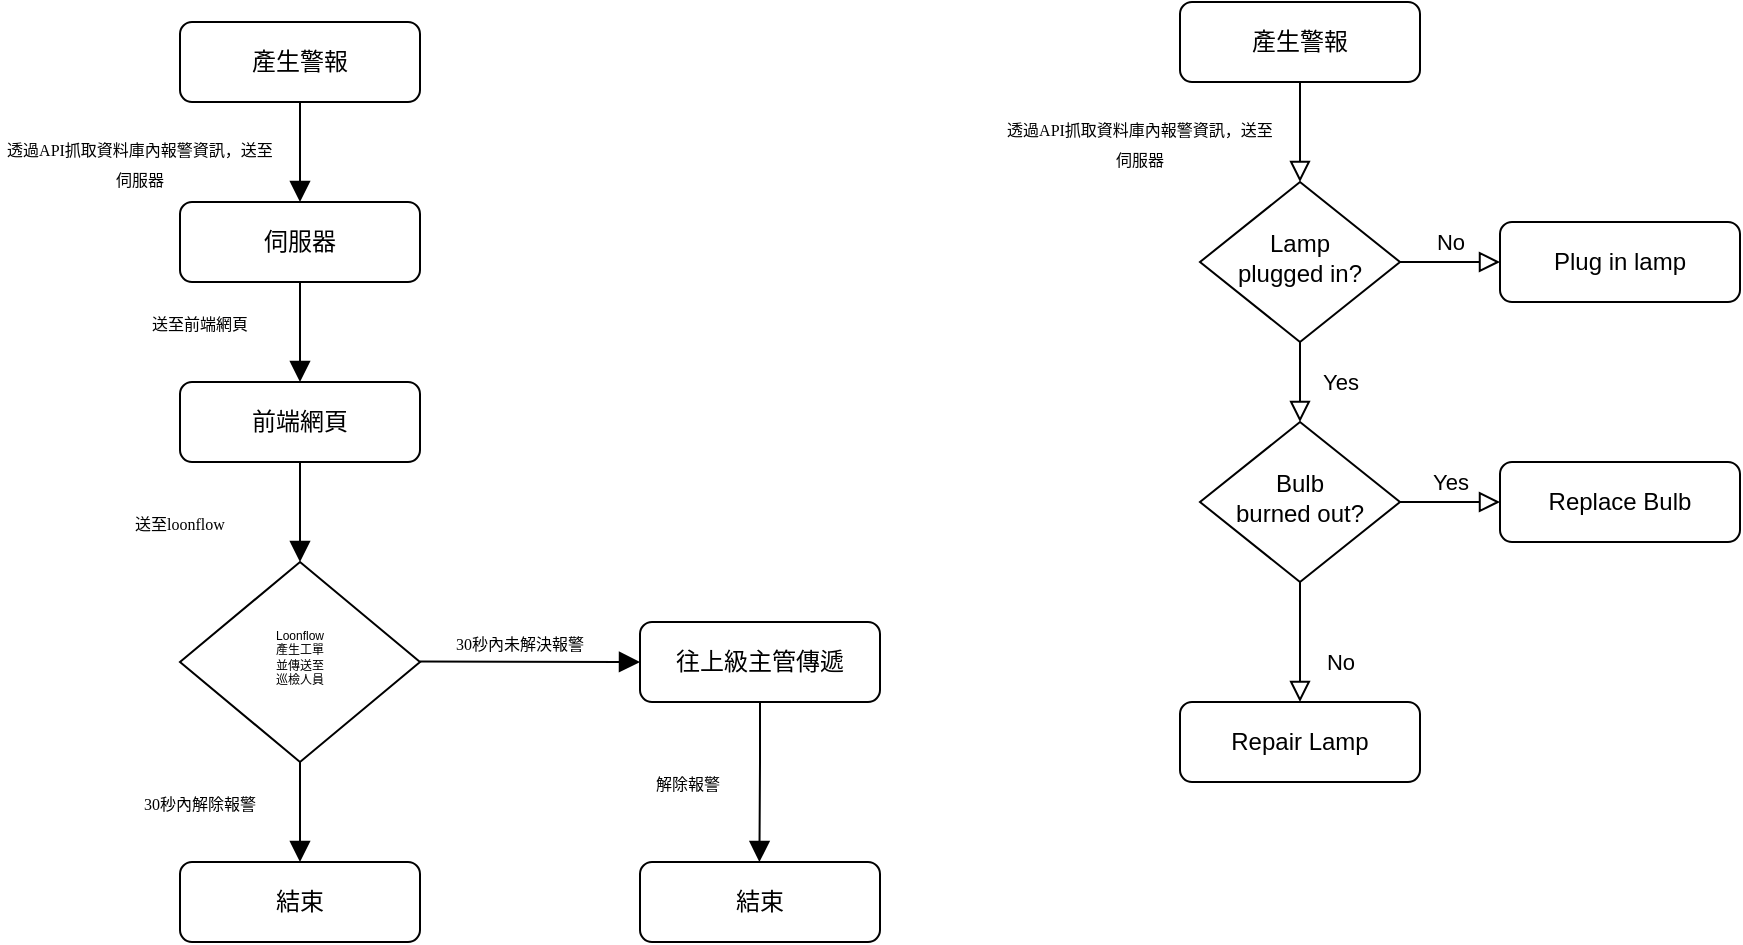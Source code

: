 <mxfile version="15.2.7" type="github">
  <diagram id="C5RBs43oDa-KdzZeNtuy" name="Page-1">
    <mxGraphModel dx="990" dy="579" grid="1" gridSize="10" guides="1" tooltips="1" connect="1" arrows="1" fold="1" page="1" pageScale="1" pageWidth="827" pageHeight="1169" math="0" shadow="0">
      <root>
        <mxCell id="WIyWlLk6GJQsqaUBKTNV-0" />
        <mxCell id="WIyWlLk6GJQsqaUBKTNV-1" parent="WIyWlLk6GJQsqaUBKTNV-0" />
        <mxCell id="WIyWlLk6GJQsqaUBKTNV-2" value="" style="rounded=0;html=1;jettySize=auto;orthogonalLoop=1;fontSize=11;endArrow=block;endFill=1;endSize=8;strokeWidth=1;shadow=0;labelBackgroundColor=none;edgeStyle=orthogonalEdgeStyle;" parent="WIyWlLk6GJQsqaUBKTNV-1" source="WIyWlLk6GJQsqaUBKTNV-3" edge="1">
          <mxGeometry relative="1" as="geometry">
            <mxPoint x="220" y="170" as="targetPoint" />
          </mxGeometry>
        </mxCell>
        <mxCell id="WIyWlLk6GJQsqaUBKTNV-3" value="產生警報" style="rounded=1;whiteSpace=wrap;html=1;fontSize=12;glass=0;strokeWidth=1;shadow=0;" parent="WIyWlLk6GJQsqaUBKTNV-1" vertex="1">
          <mxGeometry x="160" y="80" width="120" height="40" as="geometry" />
        </mxCell>
        <mxCell id="WIyWlLk6GJQsqaUBKTNV-4" value="" style="rounded=0;html=1;jettySize=auto;orthogonalLoop=1;fontSize=11;endArrow=block;endFill=1;endSize=8;strokeWidth=1;shadow=0;labelBackgroundColor=none;edgeStyle=orthogonalEdgeStyle;" parent="WIyWlLk6GJQsqaUBKTNV-1" edge="1">
          <mxGeometry x="-0.333" y="-30" relative="1" as="geometry">
            <mxPoint as="offset" />
            <mxPoint x="220" y="250" as="sourcePoint" />
            <mxPoint x="220" y="260" as="targetPoint" />
            <Array as="points">
              <mxPoint x="220" y="210" />
              <mxPoint x="220" y="210" />
            </Array>
          </mxGeometry>
        </mxCell>
        <mxCell id="g0VmAcWvl3mH74-xMPOL-3" value="&lt;p style=&quot;margin-top: 0pt ; margin-bottom: 0pt ; margin-left: 0in ; direction: ltr ; unicode-bidi: embed ; word-break: normal&quot;&gt;&lt;font face=&quot;microsoft jhenghei light&quot;&gt;&lt;span style=&quot;font-size: 8px&quot;&gt;透過API抓取資料庫內報警資訊，送至伺服器&lt;/span&gt;&lt;/font&gt;&lt;/p&gt;" style="text;html=1;strokeColor=none;fillColor=none;align=center;verticalAlign=middle;whiteSpace=wrap;rounded=0;" vertex="1" parent="WIyWlLk6GJQsqaUBKTNV-1">
          <mxGeometry x="70" y="140" width="140" height="20" as="geometry" />
        </mxCell>
        <mxCell id="g0VmAcWvl3mH74-xMPOL-4" value="" style="rounded=0;html=1;jettySize=auto;orthogonalLoop=1;fontSize=11;endArrow=block;endFill=0;endSize=8;strokeWidth=1;shadow=0;labelBackgroundColor=none;edgeStyle=orthogonalEdgeStyle;" edge="1" source="g0VmAcWvl3mH74-xMPOL-5" target="g0VmAcWvl3mH74-xMPOL-8" parent="WIyWlLk6GJQsqaUBKTNV-1">
          <mxGeometry relative="1" as="geometry" />
        </mxCell>
        <mxCell id="g0VmAcWvl3mH74-xMPOL-5" value="產生警報" style="rounded=1;whiteSpace=wrap;html=1;fontSize=12;glass=0;strokeWidth=1;shadow=0;" vertex="1" parent="WIyWlLk6GJQsqaUBKTNV-1">
          <mxGeometry x="660" y="70" width="120" height="40" as="geometry" />
        </mxCell>
        <mxCell id="g0VmAcWvl3mH74-xMPOL-6" value="Yes" style="rounded=0;html=1;jettySize=auto;orthogonalLoop=1;fontSize=11;endArrow=block;endFill=0;endSize=8;strokeWidth=1;shadow=0;labelBackgroundColor=none;edgeStyle=orthogonalEdgeStyle;" edge="1" source="g0VmAcWvl3mH74-xMPOL-8" target="g0VmAcWvl3mH74-xMPOL-12" parent="WIyWlLk6GJQsqaUBKTNV-1">
          <mxGeometry y="20" relative="1" as="geometry">
            <mxPoint as="offset" />
          </mxGeometry>
        </mxCell>
        <mxCell id="g0VmAcWvl3mH74-xMPOL-7" value="No" style="edgeStyle=orthogonalEdgeStyle;rounded=0;html=1;jettySize=auto;orthogonalLoop=1;fontSize=11;endArrow=block;endFill=0;endSize=8;strokeWidth=1;shadow=0;labelBackgroundColor=none;" edge="1" source="g0VmAcWvl3mH74-xMPOL-8" target="g0VmAcWvl3mH74-xMPOL-9" parent="WIyWlLk6GJQsqaUBKTNV-1">
          <mxGeometry y="10" relative="1" as="geometry">
            <mxPoint as="offset" />
          </mxGeometry>
        </mxCell>
        <mxCell id="g0VmAcWvl3mH74-xMPOL-8" value="Lamp&lt;br&gt;plugged in?" style="rhombus;whiteSpace=wrap;html=1;shadow=0;fontFamily=Helvetica;fontSize=12;align=center;strokeWidth=1;spacing=6;spacingTop=-4;" vertex="1" parent="WIyWlLk6GJQsqaUBKTNV-1">
          <mxGeometry x="670" y="160" width="100" height="80" as="geometry" />
        </mxCell>
        <mxCell id="g0VmAcWvl3mH74-xMPOL-9" value="Plug in lamp" style="rounded=1;whiteSpace=wrap;html=1;fontSize=12;glass=0;strokeWidth=1;shadow=0;" vertex="1" parent="WIyWlLk6GJQsqaUBKTNV-1">
          <mxGeometry x="820" y="180" width="120" height="40" as="geometry" />
        </mxCell>
        <mxCell id="g0VmAcWvl3mH74-xMPOL-10" value="No" style="rounded=0;html=1;jettySize=auto;orthogonalLoop=1;fontSize=11;endArrow=block;endFill=0;endSize=8;strokeWidth=1;shadow=0;labelBackgroundColor=none;edgeStyle=orthogonalEdgeStyle;" edge="1" source="g0VmAcWvl3mH74-xMPOL-12" target="g0VmAcWvl3mH74-xMPOL-13" parent="WIyWlLk6GJQsqaUBKTNV-1">
          <mxGeometry x="0.333" y="20" relative="1" as="geometry">
            <mxPoint as="offset" />
          </mxGeometry>
        </mxCell>
        <mxCell id="g0VmAcWvl3mH74-xMPOL-11" value="Yes" style="edgeStyle=orthogonalEdgeStyle;rounded=0;html=1;jettySize=auto;orthogonalLoop=1;fontSize=11;endArrow=block;endFill=0;endSize=8;strokeWidth=1;shadow=0;labelBackgroundColor=none;" edge="1" source="g0VmAcWvl3mH74-xMPOL-12" target="g0VmAcWvl3mH74-xMPOL-14" parent="WIyWlLk6GJQsqaUBKTNV-1">
          <mxGeometry y="10" relative="1" as="geometry">
            <mxPoint as="offset" />
          </mxGeometry>
        </mxCell>
        <mxCell id="g0VmAcWvl3mH74-xMPOL-12" value="Bulb&lt;br&gt;burned out?" style="rhombus;whiteSpace=wrap;html=1;shadow=0;fontFamily=Helvetica;fontSize=12;align=center;strokeWidth=1;spacing=6;spacingTop=-4;" vertex="1" parent="WIyWlLk6GJQsqaUBKTNV-1">
          <mxGeometry x="670" y="280" width="100" height="80" as="geometry" />
        </mxCell>
        <mxCell id="g0VmAcWvl3mH74-xMPOL-13" value="Repair Lamp" style="rounded=1;whiteSpace=wrap;html=1;fontSize=12;glass=0;strokeWidth=1;shadow=0;" vertex="1" parent="WIyWlLk6GJQsqaUBKTNV-1">
          <mxGeometry x="660" y="420" width="120" height="40" as="geometry" />
        </mxCell>
        <mxCell id="g0VmAcWvl3mH74-xMPOL-14" value="Replace Bulb" style="rounded=1;whiteSpace=wrap;html=1;fontSize=12;glass=0;strokeWidth=1;shadow=0;" vertex="1" parent="WIyWlLk6GJQsqaUBKTNV-1">
          <mxGeometry x="820" y="300" width="120" height="40" as="geometry" />
        </mxCell>
        <mxCell id="g0VmAcWvl3mH74-xMPOL-15" value="&lt;p style=&quot;margin-top: 0pt ; margin-bottom: 0pt ; margin-left: 0in ; direction: ltr ; unicode-bidi: embed ; word-break: normal&quot;&gt;&lt;font face=&quot;microsoft jhenghei light&quot;&gt;&lt;span style=&quot;font-size: 8px&quot;&gt;透過API抓取資料庫內報警資訊，送至伺服器&lt;/span&gt;&lt;/font&gt;&lt;/p&gt;" style="text;html=1;strokeColor=none;fillColor=none;align=center;verticalAlign=middle;whiteSpace=wrap;rounded=0;" vertex="1" parent="WIyWlLk6GJQsqaUBKTNV-1">
          <mxGeometry x="570" y="130" width="140" height="20" as="geometry" />
        </mxCell>
        <mxCell id="g0VmAcWvl3mH74-xMPOL-16" value="伺服器" style="rounded=1;whiteSpace=wrap;html=1;fontSize=12;glass=0;strokeWidth=1;shadow=0;" vertex="1" parent="WIyWlLk6GJQsqaUBKTNV-1">
          <mxGeometry x="160" y="170" width="120" height="40" as="geometry" />
        </mxCell>
        <mxCell id="g0VmAcWvl3mH74-xMPOL-17" value="&lt;p style=&quot;margin-top: 0pt ; margin-bottom: 0pt ; margin-left: 0in ; direction: ltr ; unicode-bidi: embed ; word-break: normal&quot;&gt;&lt;font face=&quot;microsoft jhenghei light&quot;&gt;&lt;span style=&quot;font-size: 8px&quot;&gt;送至前端網頁&lt;/span&gt;&lt;/font&gt;&lt;/p&gt;" style="text;html=1;strokeColor=none;fillColor=none;align=center;verticalAlign=middle;whiteSpace=wrap;rounded=0;" vertex="1" parent="WIyWlLk6GJQsqaUBKTNV-1">
          <mxGeometry x="120" y="220" width="100" height="20" as="geometry" />
        </mxCell>
        <mxCell id="g0VmAcWvl3mH74-xMPOL-18" value="&lt;div&gt;前端網頁&lt;/div&gt;" style="rounded=1;whiteSpace=wrap;html=1;fontSize=12;glass=0;strokeWidth=1;shadow=0;" vertex="1" parent="WIyWlLk6GJQsqaUBKTNV-1">
          <mxGeometry x="160" y="260" width="120" height="40" as="geometry" />
        </mxCell>
        <mxCell id="g0VmAcWvl3mH74-xMPOL-19" value="&lt;p style=&quot;margin-top: 0pt ; margin-bottom: 0pt ; margin-left: 0in ; direction: ltr ; unicode-bidi: embed ; word-break: normal&quot;&gt;&lt;font face=&quot;microsoft jhenghei light&quot;&gt;&lt;span style=&quot;font-size: 8px&quot;&gt;送至loonflow&lt;/span&gt;&lt;/font&gt;&lt;/p&gt;" style="text;html=1;strokeColor=none;fillColor=none;align=center;verticalAlign=middle;whiteSpace=wrap;rounded=0;" vertex="1" parent="WIyWlLk6GJQsqaUBKTNV-1">
          <mxGeometry x="110" y="320" width="100" height="20" as="geometry" />
        </mxCell>
        <mxCell id="g0VmAcWvl3mH74-xMPOL-25" value="" style="rounded=0;html=1;jettySize=auto;orthogonalLoop=1;fontSize=11;endArrow=block;endFill=1;endSize=8;strokeWidth=1;shadow=0;labelBackgroundColor=none;edgeStyle=orthogonalEdgeStyle;" edge="1" parent="WIyWlLk6GJQsqaUBKTNV-1">
          <mxGeometry x="-0.333" y="-30" relative="1" as="geometry">
            <mxPoint as="offset" />
            <mxPoint x="220" y="340" as="sourcePoint" />
            <mxPoint x="220" y="350" as="targetPoint" />
            <Array as="points">
              <mxPoint x="220" y="300" />
              <mxPoint x="220" y="300" />
            </Array>
          </mxGeometry>
        </mxCell>
        <mxCell id="g0VmAcWvl3mH74-xMPOL-26" value="&lt;font style=&quot;font-size: 6px;&quot;&gt;Loonflow&lt;br style=&quot;font-size: 6px;&quot;&gt;產生工單&lt;br style=&quot;font-size: 6px;&quot;&gt;並傳送至&lt;br style=&quot;font-size: 6px;&quot;&gt;巡檢人員&lt;/font&gt;" style="rhombus;whiteSpace=wrap;html=1;shadow=0;fontFamily=Helvetica;fontSize=6;align=center;strokeWidth=1;spacing=6;spacingTop=-4;" vertex="1" parent="WIyWlLk6GJQsqaUBKTNV-1">
          <mxGeometry x="160" y="350" width="120" height="100" as="geometry" />
        </mxCell>
        <mxCell id="g0VmAcWvl3mH74-xMPOL-28" value="" style="rounded=0;html=1;jettySize=auto;orthogonalLoop=1;fontSize=11;endArrow=block;endFill=1;endSize=8;strokeWidth=1;shadow=0;labelBackgroundColor=none;" edge="1" parent="WIyWlLk6GJQsqaUBKTNV-1">
          <mxGeometry x="-0.333" y="-30" relative="1" as="geometry">
            <mxPoint as="offset" />
            <mxPoint x="280" y="399.76" as="sourcePoint" />
            <mxPoint x="390" y="400" as="targetPoint" />
          </mxGeometry>
        </mxCell>
        <mxCell id="g0VmAcWvl3mH74-xMPOL-30" value="&lt;p style=&quot;margin-top: 0pt ; margin-bottom: 0pt ; margin-left: 0in ; direction: ltr ; unicode-bidi: embed ; word-break: normal&quot;&gt;&lt;font face=&quot;microsoft jhenghei light&quot;&gt;&lt;span style=&quot;font-size: 8px&quot;&gt;30秒內未解決報警&lt;/span&gt;&lt;/font&gt;&lt;/p&gt;" style="text;html=1;strokeColor=none;fillColor=none;align=center;verticalAlign=middle;whiteSpace=wrap;rounded=0;" vertex="1" parent="WIyWlLk6GJQsqaUBKTNV-1">
          <mxGeometry x="270" y="380" width="120" height="20" as="geometry" />
        </mxCell>
        <mxCell id="g0VmAcWvl3mH74-xMPOL-31" value="&lt;div&gt;往上級主管傳遞&lt;/div&gt;" style="rounded=1;whiteSpace=wrap;html=1;fontSize=12;glass=0;strokeWidth=1;shadow=0;" vertex="1" parent="WIyWlLk6GJQsqaUBKTNV-1">
          <mxGeometry x="390" y="380" width="120" height="40" as="geometry" />
        </mxCell>
        <mxCell id="g0VmAcWvl3mH74-xMPOL-32" value="" style="rounded=0;html=1;jettySize=auto;orthogonalLoop=1;fontSize=11;endArrow=block;endFill=1;endSize=8;strokeWidth=1;shadow=0;labelBackgroundColor=none;edgeStyle=orthogonalEdgeStyle;" edge="1" parent="WIyWlLk6GJQsqaUBKTNV-1">
          <mxGeometry x="-0.333" y="-30" relative="1" as="geometry">
            <mxPoint as="offset" />
            <mxPoint x="220" y="490" as="sourcePoint" />
            <mxPoint x="220" y="500" as="targetPoint" />
            <Array as="points">
              <mxPoint x="220" y="450" />
              <mxPoint x="220" y="450" />
            </Array>
          </mxGeometry>
        </mxCell>
        <mxCell id="g0VmAcWvl3mH74-xMPOL-33" value="&lt;p style=&quot;margin-top: 0pt ; margin-bottom: 0pt ; margin-left: 0in ; direction: ltr ; unicode-bidi: embed ; word-break: normal&quot;&gt;&lt;font face=&quot;microsoft jhenghei light&quot;&gt;&lt;span style=&quot;font-size: 8px&quot;&gt;30秒內解除報警&lt;/span&gt;&lt;/font&gt;&lt;/p&gt;" style="text;html=1;strokeColor=none;fillColor=none;align=center;verticalAlign=middle;whiteSpace=wrap;rounded=0;" vertex="1" parent="WIyWlLk6GJQsqaUBKTNV-1">
          <mxGeometry x="120" y="460" width="100" height="20" as="geometry" />
        </mxCell>
        <mxCell id="g0VmAcWvl3mH74-xMPOL-34" value="結束" style="rounded=1;whiteSpace=wrap;html=1;fontSize=12;glass=0;strokeWidth=1;shadow=0;" vertex="1" parent="WIyWlLk6GJQsqaUBKTNV-1">
          <mxGeometry x="160" y="500" width="120" height="40" as="geometry" />
        </mxCell>
        <mxCell id="g0VmAcWvl3mH74-xMPOL-35" value="" style="rounded=0;html=1;jettySize=auto;orthogonalLoop=1;fontSize=11;endArrow=block;endFill=1;endSize=8;strokeWidth=1;shadow=0;labelBackgroundColor=none;edgeStyle=orthogonalEdgeStyle;exitX=0.5;exitY=1;exitDx=0;exitDy=0;" edge="1" parent="WIyWlLk6GJQsqaUBKTNV-1" source="g0VmAcWvl3mH74-xMPOL-31">
          <mxGeometry x="-0.333" y="-30" relative="1" as="geometry">
            <mxPoint as="offset" />
            <mxPoint x="449.71" y="490" as="sourcePoint" />
            <mxPoint x="449.71" y="500" as="targetPoint" />
            <Array as="points">
              <mxPoint x="450" y="450" />
            </Array>
          </mxGeometry>
        </mxCell>
        <mxCell id="g0VmAcWvl3mH74-xMPOL-36" value="結束" style="rounded=1;whiteSpace=wrap;html=1;fontSize=12;glass=0;strokeWidth=1;shadow=0;" vertex="1" parent="WIyWlLk6GJQsqaUBKTNV-1">
          <mxGeometry x="390" y="500" width="120" height="40" as="geometry" />
        </mxCell>
        <mxCell id="g0VmAcWvl3mH74-xMPOL-37" value="&lt;p style=&quot;margin-top: 0pt ; margin-bottom: 0pt ; margin-left: 0in ; direction: ltr ; unicode-bidi: embed ; word-break: normal&quot;&gt;&lt;font face=&quot;microsoft jhenghei light&quot;&gt;&lt;span style=&quot;font-size: 8px&quot;&gt;解除報警&lt;/span&gt;&lt;/font&gt;&lt;/p&gt;" style="text;html=1;strokeColor=none;fillColor=none;align=center;verticalAlign=middle;whiteSpace=wrap;rounded=0;" vertex="1" parent="WIyWlLk6GJQsqaUBKTNV-1">
          <mxGeometry x="384" y="450" width="60" height="20" as="geometry" />
        </mxCell>
      </root>
    </mxGraphModel>
  </diagram>
</mxfile>
